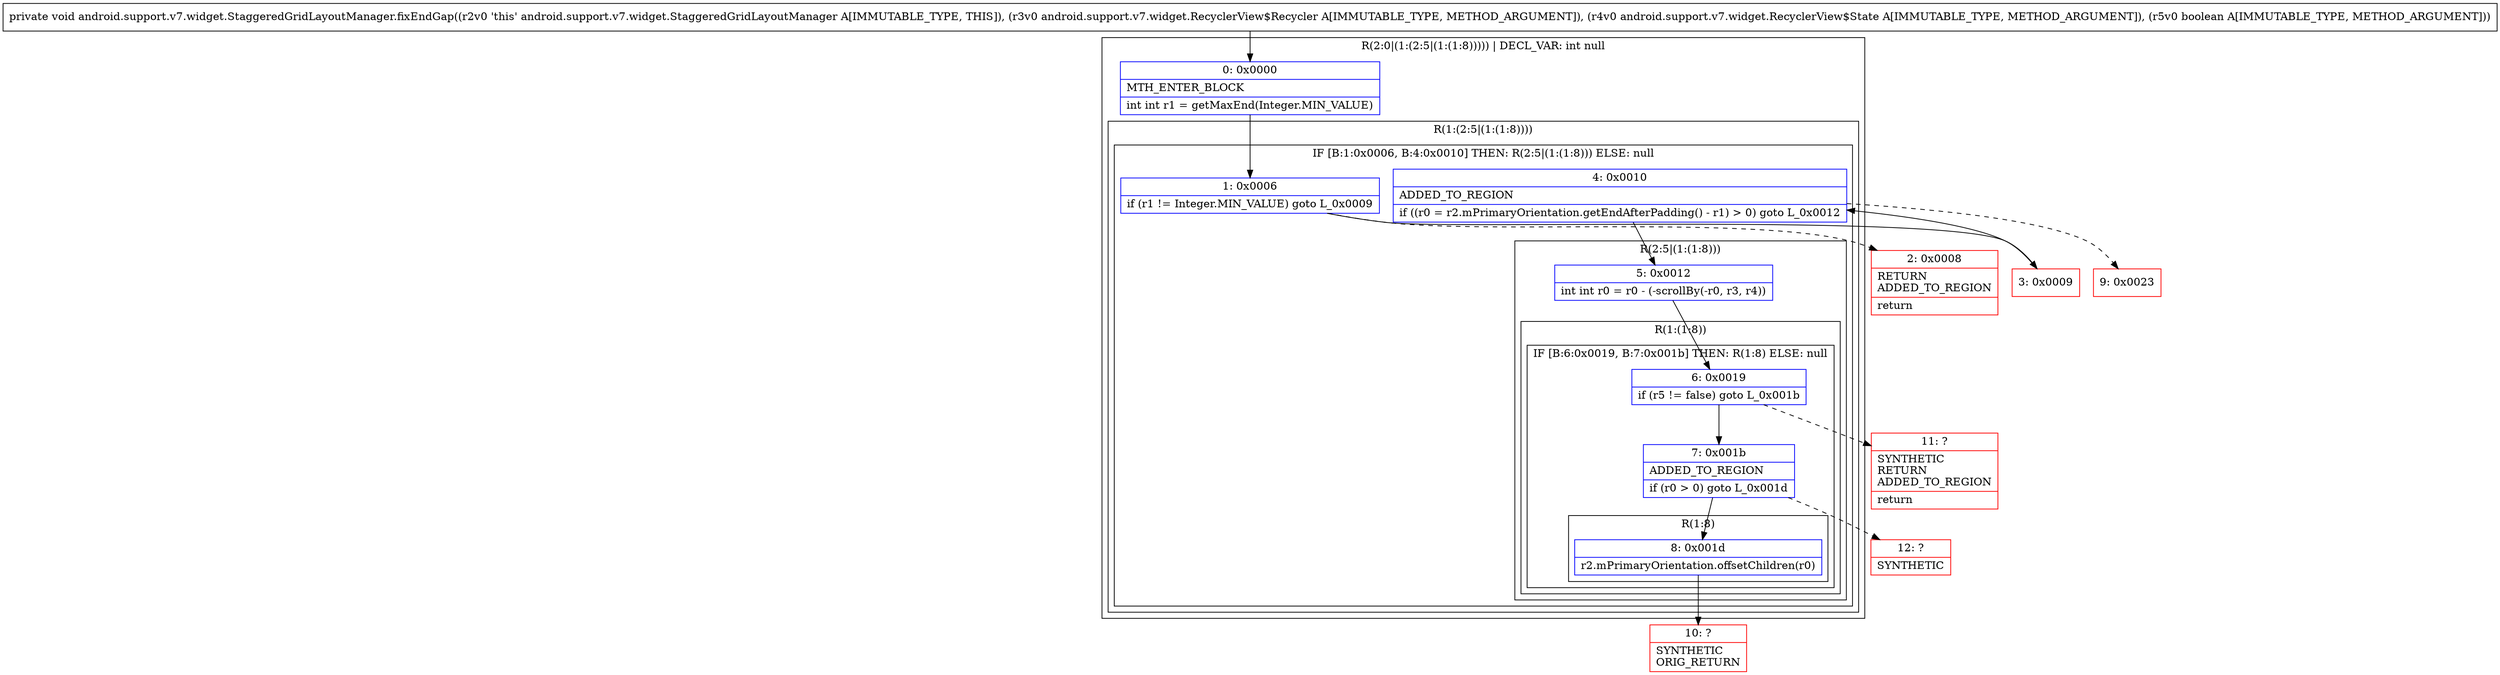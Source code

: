 digraph "CFG forandroid.support.v7.widget.StaggeredGridLayoutManager.fixEndGap(Landroid\/support\/v7\/widget\/RecyclerView$Recycler;Landroid\/support\/v7\/widget\/RecyclerView$State;Z)V" {
subgraph cluster_Region_1088629456 {
label = "R(2:0|(1:(2:5|(1:(1:8))))) | DECL_VAR: int null\l";
node [shape=record,color=blue];
Node_0 [shape=record,label="{0\:\ 0x0000|MTH_ENTER_BLOCK\l|int int r1 = getMaxEnd(Integer.MIN_VALUE)\l}"];
subgraph cluster_Region_1193241078 {
label = "R(1:(2:5|(1:(1:8))))";
node [shape=record,color=blue];
subgraph cluster_IfRegion_695364160 {
label = "IF [B:1:0x0006, B:4:0x0010] THEN: R(2:5|(1:(1:8))) ELSE: null";
node [shape=record,color=blue];
Node_1 [shape=record,label="{1\:\ 0x0006|if (r1 != Integer.MIN_VALUE) goto L_0x0009\l}"];
Node_4 [shape=record,label="{4\:\ 0x0010|ADDED_TO_REGION\l|if ((r0 = r2.mPrimaryOrientation.getEndAfterPadding() \- r1) \> 0) goto L_0x0012\l}"];
subgraph cluster_Region_317384989 {
label = "R(2:5|(1:(1:8)))";
node [shape=record,color=blue];
Node_5 [shape=record,label="{5\:\ 0x0012|int int r0 = r0 \- (\-scrollBy(\-r0, r3, r4))\l}"];
subgraph cluster_Region_2115293004 {
label = "R(1:(1:8))";
node [shape=record,color=blue];
subgraph cluster_IfRegion_976967422 {
label = "IF [B:6:0x0019, B:7:0x001b] THEN: R(1:8) ELSE: null";
node [shape=record,color=blue];
Node_6 [shape=record,label="{6\:\ 0x0019|if (r5 != false) goto L_0x001b\l}"];
Node_7 [shape=record,label="{7\:\ 0x001b|ADDED_TO_REGION\l|if (r0 \> 0) goto L_0x001d\l}"];
subgraph cluster_Region_1666670275 {
label = "R(1:8)";
node [shape=record,color=blue];
Node_8 [shape=record,label="{8\:\ 0x001d|r2.mPrimaryOrientation.offsetChildren(r0)\l}"];
}
}
}
}
}
}
}
Node_2 [shape=record,color=red,label="{2\:\ 0x0008|RETURN\lADDED_TO_REGION\l|return\l}"];
Node_3 [shape=record,color=red,label="{3\:\ 0x0009}"];
Node_9 [shape=record,color=red,label="{9\:\ 0x0023}"];
Node_10 [shape=record,color=red,label="{10\:\ ?|SYNTHETIC\lORIG_RETURN\l}"];
Node_11 [shape=record,color=red,label="{11\:\ ?|SYNTHETIC\lRETURN\lADDED_TO_REGION\l|return\l}"];
Node_12 [shape=record,color=red,label="{12\:\ ?|SYNTHETIC\l}"];
MethodNode[shape=record,label="{private void android.support.v7.widget.StaggeredGridLayoutManager.fixEndGap((r2v0 'this' android.support.v7.widget.StaggeredGridLayoutManager A[IMMUTABLE_TYPE, THIS]), (r3v0 android.support.v7.widget.RecyclerView$Recycler A[IMMUTABLE_TYPE, METHOD_ARGUMENT]), (r4v0 android.support.v7.widget.RecyclerView$State A[IMMUTABLE_TYPE, METHOD_ARGUMENT]), (r5v0 boolean A[IMMUTABLE_TYPE, METHOD_ARGUMENT])) }"];
MethodNode -> Node_0;
Node_0 -> Node_1;
Node_1 -> Node_2[style=dashed];
Node_1 -> Node_3;
Node_4 -> Node_5;
Node_4 -> Node_9[style=dashed];
Node_5 -> Node_6;
Node_6 -> Node_7;
Node_6 -> Node_11[style=dashed];
Node_7 -> Node_8;
Node_7 -> Node_12[style=dashed];
Node_8 -> Node_10;
Node_3 -> Node_4;
}

